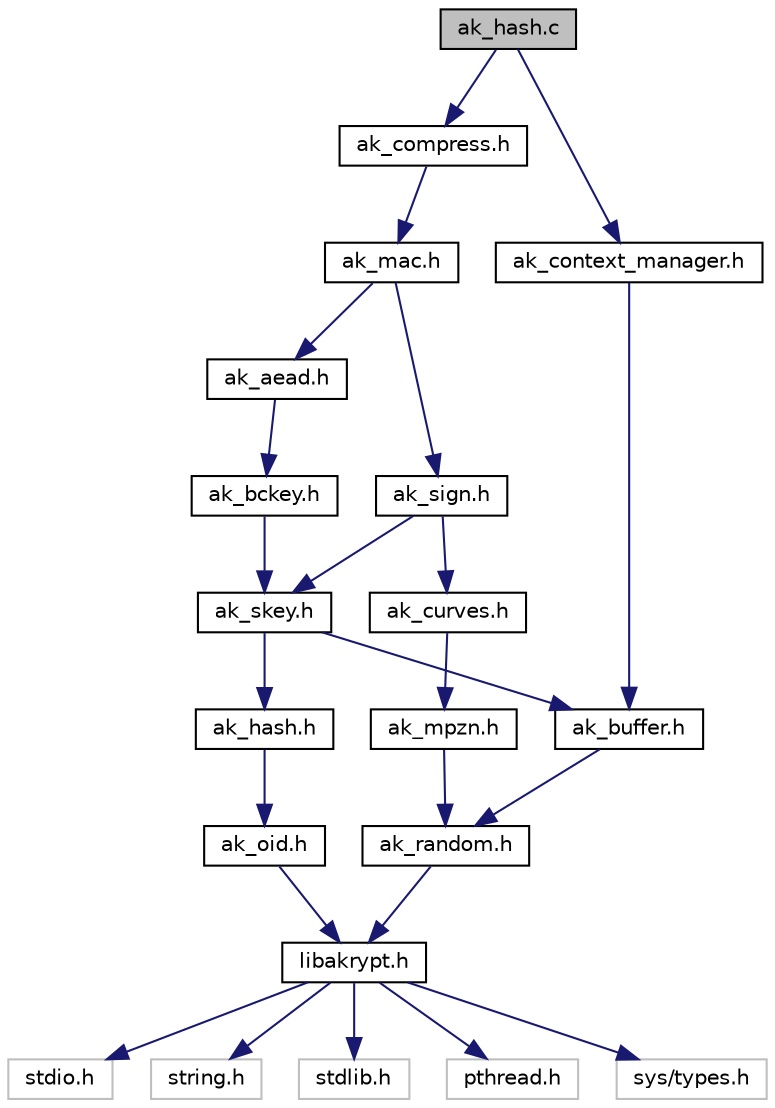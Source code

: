 digraph "ak_hash.c"
{
  edge [fontname="Helvetica",fontsize="10",labelfontname="Helvetica",labelfontsize="10"];
  node [fontname="Helvetica",fontsize="10",shape=record];
  Node1 [label="ak_hash.c",height=0.2,width=0.4,color="black", fillcolor="grey75", style="filled", fontcolor="black"];
  Node1 -> Node2 [color="midnightblue",fontsize="10",style="solid",fontname="Helvetica"];
  Node2 [label="ak_compress.h",height=0.2,width=0.4,color="black", fillcolor="white", style="filled",URL="$ak__compress_8h.html"];
  Node2 -> Node3 [color="midnightblue",fontsize="10",style="solid",fontname="Helvetica"];
  Node3 [label="ak_mac.h",height=0.2,width=0.4,color="black", fillcolor="white", style="filled",URL="$ak__mac_8h.html"];
  Node3 -> Node4 [color="midnightblue",fontsize="10",style="solid",fontname="Helvetica"];
  Node4 [label="ak_sign.h",height=0.2,width=0.4,color="black", fillcolor="white", style="filled",URL="$ak__sign_8h.html"];
  Node4 -> Node5 [color="midnightblue",fontsize="10",style="solid",fontname="Helvetica"];
  Node5 [label="ak_skey.h",height=0.2,width=0.4,color="black", fillcolor="white", style="filled",URL="$ak__skey_8h.html"];
  Node5 -> Node6 [color="midnightblue",fontsize="10",style="solid",fontname="Helvetica"];
  Node6 [label="ak_hash.h",height=0.2,width=0.4,color="black", fillcolor="white", style="filled",URL="$ak__hash_8h.html"];
  Node6 -> Node7 [color="midnightblue",fontsize="10",style="solid",fontname="Helvetica"];
  Node7 [label="ak_oid.h",height=0.2,width=0.4,color="black", fillcolor="white", style="filled",URL="$ak__oid_8h.html"];
  Node7 -> Node8 [color="midnightblue",fontsize="10",style="solid",fontname="Helvetica"];
  Node8 [label="libakrypt.h",height=0.2,width=0.4,color="black", fillcolor="white", style="filled",URL="$libakrypt_8h.html"];
  Node8 -> Node9 [color="midnightblue",fontsize="10",style="solid",fontname="Helvetica"];
  Node9 [label="stdio.h",height=0.2,width=0.4,color="grey75", fillcolor="white", style="filled"];
  Node8 -> Node10 [color="midnightblue",fontsize="10",style="solid",fontname="Helvetica"];
  Node10 [label="string.h",height=0.2,width=0.4,color="grey75", fillcolor="white", style="filled"];
  Node8 -> Node11 [color="midnightblue",fontsize="10",style="solid",fontname="Helvetica"];
  Node11 [label="stdlib.h",height=0.2,width=0.4,color="grey75", fillcolor="white", style="filled"];
  Node8 -> Node12 [color="midnightblue",fontsize="10",style="solid",fontname="Helvetica"];
  Node12 [label="pthread.h",height=0.2,width=0.4,color="grey75", fillcolor="white", style="filled"];
  Node8 -> Node13 [color="midnightblue",fontsize="10",style="solid",fontname="Helvetica"];
  Node13 [label="sys/types.h",height=0.2,width=0.4,color="grey75", fillcolor="white", style="filled"];
  Node5 -> Node14 [color="midnightblue",fontsize="10",style="solid",fontname="Helvetica"];
  Node14 [label="ak_buffer.h",height=0.2,width=0.4,color="black", fillcolor="white", style="filled",URL="$ak__buffer_8h.html"];
  Node14 -> Node15 [color="midnightblue",fontsize="10",style="solid",fontname="Helvetica"];
  Node15 [label="ak_random.h",height=0.2,width=0.4,color="black", fillcolor="white", style="filled",URL="$ak__random_8h.html"];
  Node15 -> Node8 [color="midnightblue",fontsize="10",style="solid",fontname="Helvetica"];
  Node4 -> Node16 [color="midnightblue",fontsize="10",style="solid",fontname="Helvetica"];
  Node16 [label="ak_curves.h",height=0.2,width=0.4,color="black", fillcolor="white", style="filled",URL="$ak__curves_8h.html"];
  Node16 -> Node17 [color="midnightblue",fontsize="10",style="solid",fontname="Helvetica"];
  Node17 [label="ak_mpzn.h",height=0.2,width=0.4,color="black", fillcolor="white", style="filled",URL="$ak__mpzn_8h.html"];
  Node17 -> Node15 [color="midnightblue",fontsize="10",style="solid",fontname="Helvetica"];
  Node3 -> Node18 [color="midnightblue",fontsize="10",style="solid",fontname="Helvetica"];
  Node18 [label="ak_aead.h",height=0.2,width=0.4,color="black", fillcolor="white", style="filled",URL="$ak__aead_8h.html"];
  Node18 -> Node19 [color="midnightblue",fontsize="10",style="solid",fontname="Helvetica"];
  Node19 [label="ak_bckey.h",height=0.2,width=0.4,color="black", fillcolor="white", style="filled",URL="$ak__bckey_8h.html"];
  Node19 -> Node5 [color="midnightblue",fontsize="10",style="solid",fontname="Helvetica"];
  Node1 -> Node20 [color="midnightblue",fontsize="10",style="solid",fontname="Helvetica"];
  Node20 [label="ak_context_manager.h",height=0.2,width=0.4,color="black", fillcolor="white", style="filled",URL="$ak__context__manager_8h.html"];
  Node20 -> Node14 [color="midnightblue",fontsize="10",style="solid",fontname="Helvetica"];
}
